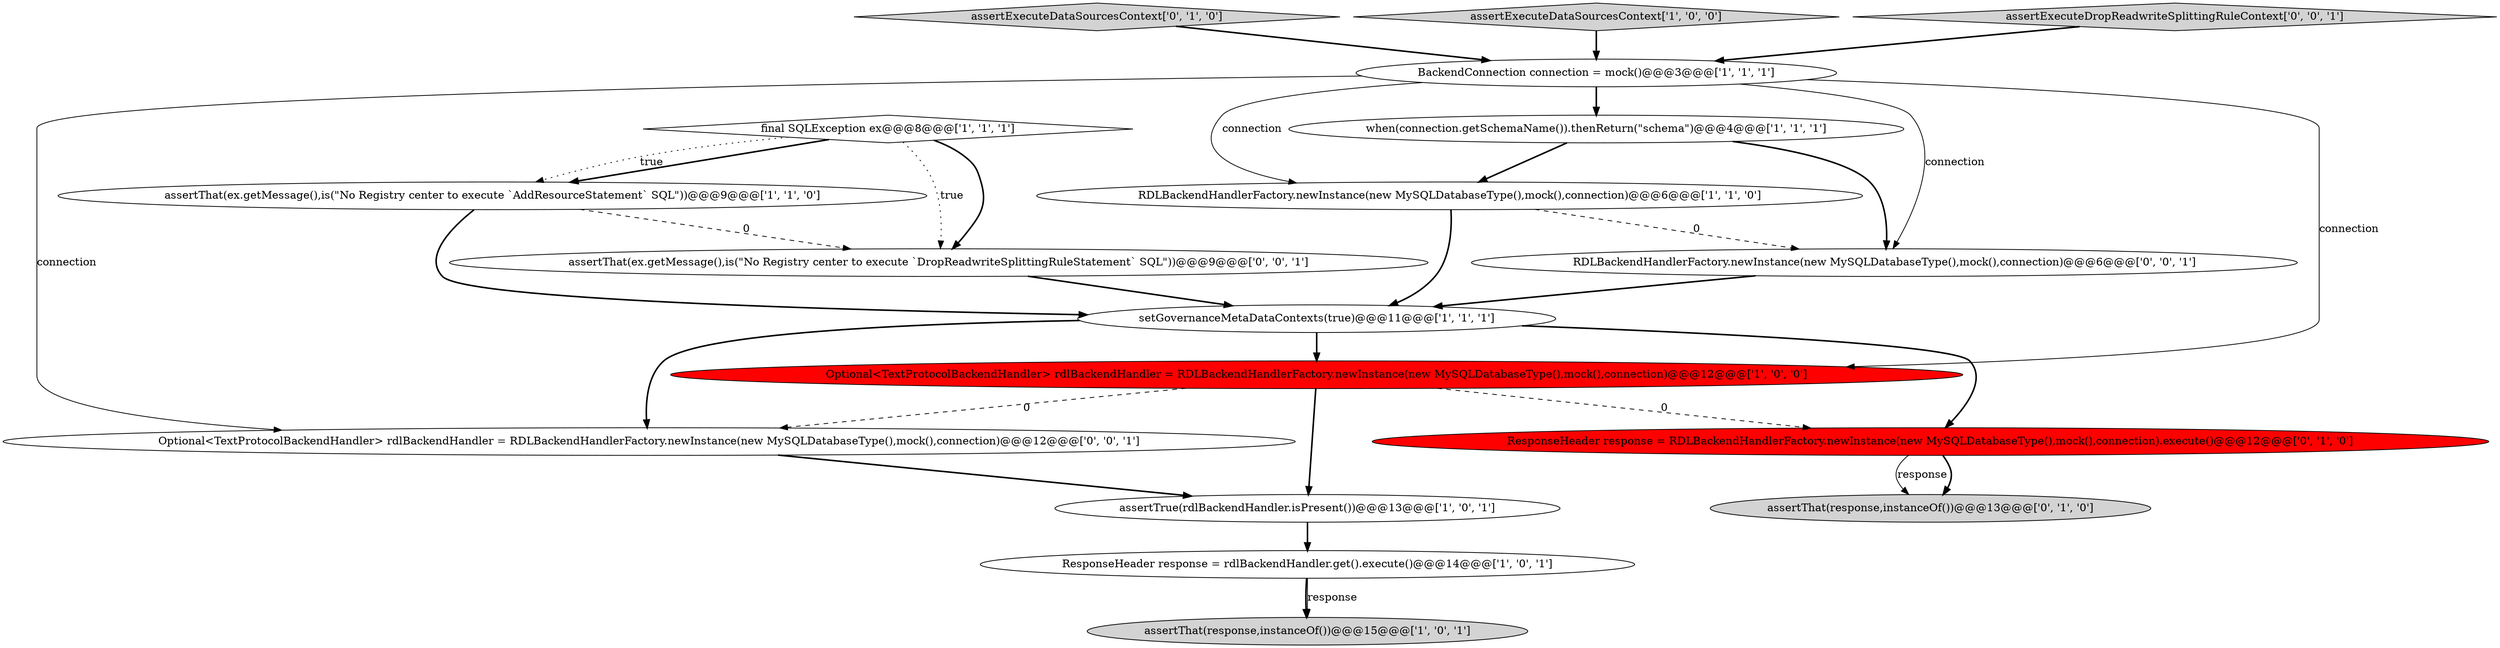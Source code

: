 digraph {
11 [style = filled, label = "assertExecuteDataSourcesContext['0', '1', '0']", fillcolor = lightgray, shape = diamond image = "AAA0AAABBB2BBB"];
3 [style = filled, label = "setGovernanceMetaDataContexts(true)@@@11@@@['1', '1', '1']", fillcolor = white, shape = ellipse image = "AAA0AAABBB1BBB"];
9 [style = filled, label = "assertExecuteDataSourcesContext['1', '0', '0']", fillcolor = lightgray, shape = diamond image = "AAA0AAABBB1BBB"];
6 [style = filled, label = "RDLBackendHandlerFactory.newInstance(new MySQLDatabaseType(),mock(),connection)@@@6@@@['1', '1', '0']", fillcolor = white, shape = ellipse image = "AAA0AAABBB1BBB"];
17 [style = filled, label = "Optional<TextProtocolBackendHandler> rdlBackendHandler = RDLBackendHandlerFactory.newInstance(new MySQLDatabaseType(),mock(),connection)@@@12@@@['0', '0', '1']", fillcolor = white, shape = ellipse image = "AAA0AAABBB3BBB"];
16 [style = filled, label = "RDLBackendHandlerFactory.newInstance(new MySQLDatabaseType(),mock(),connection)@@@6@@@['0', '0', '1']", fillcolor = white, shape = ellipse image = "AAA0AAABBB3BBB"];
8 [style = filled, label = "assertThat(response,instanceOf())@@@15@@@['1', '0', '1']", fillcolor = lightgray, shape = ellipse image = "AAA0AAABBB1BBB"];
15 [style = filled, label = "assertExecuteDropReadwriteSplittingRuleContext['0', '0', '1']", fillcolor = lightgray, shape = diamond image = "AAA0AAABBB3BBB"];
1 [style = filled, label = "assertTrue(rdlBackendHandler.isPresent())@@@13@@@['1', '0', '1']", fillcolor = white, shape = ellipse image = "AAA0AAABBB1BBB"];
14 [style = filled, label = "assertThat(ex.getMessage(),is(\"No Registry center to execute `DropReadwriteSplittingRuleStatement` SQL\"))@@@9@@@['0', '0', '1']", fillcolor = white, shape = ellipse image = "AAA0AAABBB3BBB"];
12 [style = filled, label = "ResponseHeader response = RDLBackendHandlerFactory.newInstance(new MySQLDatabaseType(),mock(),connection).execute()@@@12@@@['0', '1', '0']", fillcolor = red, shape = ellipse image = "AAA1AAABBB2BBB"];
10 [style = filled, label = "BackendConnection connection = mock()@@@3@@@['1', '1', '1']", fillcolor = white, shape = ellipse image = "AAA0AAABBB1BBB"];
7 [style = filled, label = "ResponseHeader response = rdlBackendHandler.get().execute()@@@14@@@['1', '0', '1']", fillcolor = white, shape = ellipse image = "AAA0AAABBB1BBB"];
5 [style = filled, label = "Optional<TextProtocolBackendHandler> rdlBackendHandler = RDLBackendHandlerFactory.newInstance(new MySQLDatabaseType(),mock(),connection)@@@12@@@['1', '0', '0']", fillcolor = red, shape = ellipse image = "AAA1AAABBB1BBB"];
0 [style = filled, label = "when(connection.getSchemaName()).thenReturn(\"schema\")@@@4@@@['1', '1', '1']", fillcolor = white, shape = ellipse image = "AAA0AAABBB1BBB"];
13 [style = filled, label = "assertThat(response,instanceOf())@@@13@@@['0', '1', '0']", fillcolor = lightgray, shape = ellipse image = "AAA0AAABBB2BBB"];
2 [style = filled, label = "assertThat(ex.getMessage(),is(\"No Registry center to execute `AddResourceStatement` SQL\"))@@@9@@@['1', '1', '0']", fillcolor = white, shape = ellipse image = "AAA0AAABBB1BBB"];
4 [style = filled, label = "final SQLException ex@@@8@@@['1', '1', '1']", fillcolor = white, shape = diamond image = "AAA0AAABBB1BBB"];
16->3 [style = bold, label=""];
6->3 [style = bold, label=""];
14->3 [style = bold, label=""];
0->16 [style = bold, label=""];
4->14 [style = bold, label=""];
15->10 [style = bold, label=""];
5->12 [style = dashed, label="0"];
17->1 [style = bold, label=""];
0->6 [style = bold, label=""];
2->3 [style = bold, label=""];
10->5 [style = solid, label="connection"];
4->2 [style = bold, label=""];
9->10 [style = bold, label=""];
3->12 [style = bold, label=""];
10->17 [style = solid, label="connection"];
4->14 [style = dotted, label="true"];
7->8 [style = bold, label=""];
1->7 [style = bold, label=""];
10->6 [style = solid, label="connection"];
12->13 [style = bold, label=""];
5->1 [style = bold, label=""];
3->5 [style = bold, label=""];
10->16 [style = solid, label="connection"];
6->16 [style = dashed, label="0"];
5->17 [style = dashed, label="0"];
2->14 [style = dashed, label="0"];
11->10 [style = bold, label=""];
10->0 [style = bold, label=""];
3->17 [style = bold, label=""];
7->8 [style = solid, label="response"];
12->13 [style = solid, label="response"];
4->2 [style = dotted, label="true"];
}
